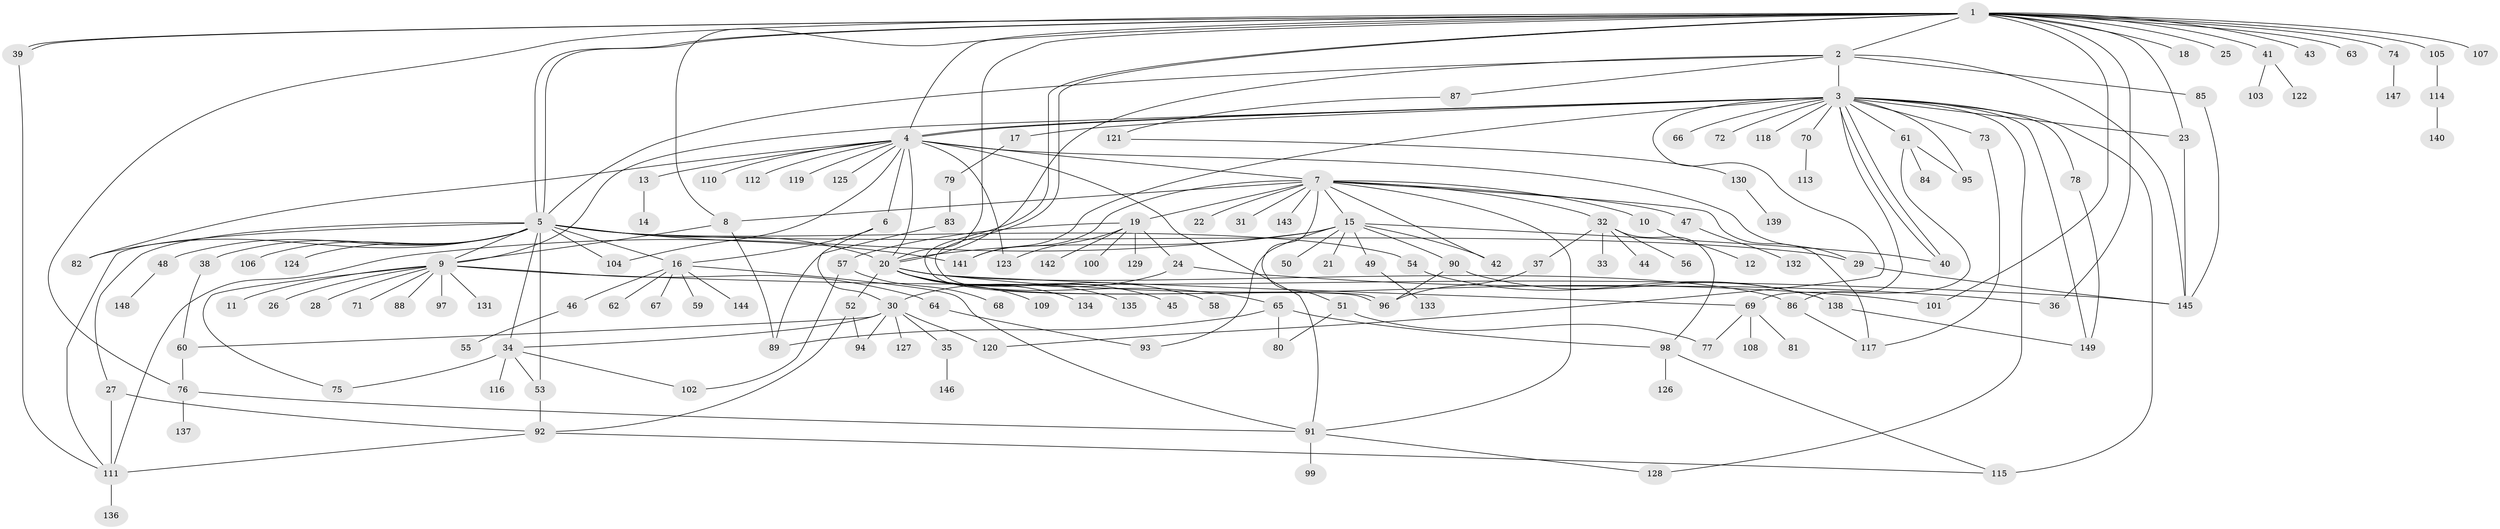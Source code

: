 // coarse degree distribution, {22: 0.017543859649122806, 26: 0.008771929824561403, 18: 0.008771929824561403, 3: 0.12280701754385964, 19: 0.008771929824561403, 5: 0.05263157894736842, 12: 0.008771929824561403, 1: 0.47368421052631576, 2: 0.21929824561403508, 11: 0.008771929824561403, 7: 0.017543859649122806, 6: 0.008771929824561403, 4: 0.043859649122807015}
// Generated by graph-tools (version 1.1) at 2025/23/03/03/25 07:23:55]
// undirected, 149 vertices, 215 edges
graph export_dot {
graph [start="1"]
  node [color=gray90,style=filled];
  1;
  2;
  3;
  4;
  5;
  6;
  7;
  8;
  9;
  10;
  11;
  12;
  13;
  14;
  15;
  16;
  17;
  18;
  19;
  20;
  21;
  22;
  23;
  24;
  25;
  26;
  27;
  28;
  29;
  30;
  31;
  32;
  33;
  34;
  35;
  36;
  37;
  38;
  39;
  40;
  41;
  42;
  43;
  44;
  45;
  46;
  47;
  48;
  49;
  50;
  51;
  52;
  53;
  54;
  55;
  56;
  57;
  58;
  59;
  60;
  61;
  62;
  63;
  64;
  65;
  66;
  67;
  68;
  69;
  70;
  71;
  72;
  73;
  74;
  75;
  76;
  77;
  78;
  79;
  80;
  81;
  82;
  83;
  84;
  85;
  86;
  87;
  88;
  89;
  90;
  91;
  92;
  93;
  94;
  95;
  96;
  97;
  98;
  99;
  100;
  101;
  102;
  103;
  104;
  105;
  106;
  107;
  108;
  109;
  110;
  111;
  112;
  113;
  114;
  115;
  116;
  117;
  118;
  119;
  120;
  121;
  122;
  123;
  124;
  125;
  126;
  127;
  128;
  129;
  130;
  131;
  132;
  133;
  134;
  135;
  136;
  137;
  138;
  139;
  140;
  141;
  142;
  143;
  144;
  145;
  146;
  147;
  148;
  149;
  1 -- 2;
  1 -- 4;
  1 -- 5;
  1 -- 5;
  1 -- 8;
  1 -- 18;
  1 -- 20;
  1 -- 23;
  1 -- 25;
  1 -- 36;
  1 -- 39;
  1 -- 39;
  1 -- 41;
  1 -- 43;
  1 -- 63;
  1 -- 74;
  1 -- 76;
  1 -- 96;
  1 -- 96;
  1 -- 101;
  1 -- 105;
  1 -- 107;
  2 -- 3;
  2 -- 5;
  2 -- 20;
  2 -- 85;
  2 -- 87;
  2 -- 145;
  3 -- 4;
  3 -- 4;
  3 -- 9;
  3 -- 17;
  3 -- 23;
  3 -- 40;
  3 -- 40;
  3 -- 61;
  3 -- 66;
  3 -- 70;
  3 -- 72;
  3 -- 73;
  3 -- 78;
  3 -- 86;
  3 -- 95;
  3 -- 115;
  3 -- 118;
  3 -- 120;
  3 -- 128;
  3 -- 141;
  3 -- 149;
  4 -- 6;
  4 -- 7;
  4 -- 13;
  4 -- 20;
  4 -- 29;
  4 -- 82;
  4 -- 91;
  4 -- 104;
  4 -- 110;
  4 -- 112;
  4 -- 119;
  4 -- 123;
  4 -- 125;
  5 -- 9;
  5 -- 16;
  5 -- 20;
  5 -- 27;
  5 -- 29;
  5 -- 34;
  5 -- 38;
  5 -- 48;
  5 -- 53;
  5 -- 54;
  5 -- 82;
  5 -- 104;
  5 -- 106;
  5 -- 111;
  5 -- 124;
  5 -- 141;
  6 -- 16;
  6 -- 30;
  7 -- 8;
  7 -- 10;
  7 -- 15;
  7 -- 19;
  7 -- 22;
  7 -- 31;
  7 -- 32;
  7 -- 42;
  7 -- 47;
  7 -- 51;
  7 -- 91;
  7 -- 117;
  7 -- 141;
  7 -- 143;
  8 -- 9;
  8 -- 89;
  9 -- 11;
  9 -- 26;
  9 -- 28;
  9 -- 64;
  9 -- 71;
  9 -- 75;
  9 -- 88;
  9 -- 97;
  9 -- 131;
  9 -- 145;
  10 -- 12;
  13 -- 14;
  15 -- 20;
  15 -- 21;
  15 -- 40;
  15 -- 42;
  15 -- 49;
  15 -- 50;
  15 -- 90;
  15 -- 93;
  15 -- 111;
  16 -- 46;
  16 -- 59;
  16 -- 62;
  16 -- 67;
  16 -- 91;
  16 -- 144;
  17 -- 79;
  19 -- 24;
  19 -- 57;
  19 -- 100;
  19 -- 123;
  19 -- 129;
  19 -- 142;
  20 -- 45;
  20 -- 52;
  20 -- 58;
  20 -- 65;
  20 -- 69;
  20 -- 86;
  20 -- 101;
  20 -- 109;
  20 -- 134;
  20 -- 135;
  23 -- 145;
  24 -- 30;
  24 -- 36;
  27 -- 92;
  27 -- 111;
  29 -- 145;
  30 -- 34;
  30 -- 35;
  30 -- 60;
  30 -- 94;
  30 -- 120;
  30 -- 127;
  32 -- 33;
  32 -- 37;
  32 -- 44;
  32 -- 56;
  32 -- 98;
  34 -- 53;
  34 -- 75;
  34 -- 102;
  34 -- 116;
  35 -- 146;
  37 -- 96;
  38 -- 60;
  39 -- 111;
  41 -- 103;
  41 -- 122;
  46 -- 55;
  47 -- 132;
  48 -- 148;
  49 -- 133;
  51 -- 77;
  51 -- 80;
  52 -- 92;
  52 -- 94;
  53 -- 92;
  54 -- 138;
  57 -- 68;
  57 -- 102;
  60 -- 76;
  61 -- 69;
  61 -- 84;
  61 -- 95;
  64 -- 93;
  65 -- 80;
  65 -- 89;
  65 -- 98;
  69 -- 77;
  69 -- 81;
  69 -- 108;
  70 -- 113;
  73 -- 117;
  74 -- 147;
  76 -- 91;
  76 -- 137;
  78 -- 149;
  79 -- 83;
  83 -- 89;
  85 -- 145;
  86 -- 117;
  87 -- 121;
  90 -- 96;
  90 -- 138;
  91 -- 99;
  91 -- 128;
  92 -- 111;
  92 -- 115;
  98 -- 115;
  98 -- 126;
  105 -- 114;
  111 -- 136;
  114 -- 140;
  121 -- 130;
  130 -- 139;
  138 -- 149;
}
